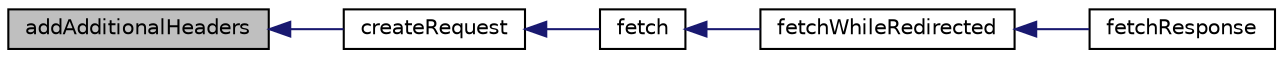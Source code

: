 digraph "addAdditionalHeaders"
{
  edge [fontname="Helvetica",fontsize="10",labelfontname="Helvetica",labelfontsize="10"];
  node [fontname="Helvetica",fontsize="10",shape=record];
  rankdir="LR";
  Node1 [label="addAdditionalHeaders",height=0.2,width=0.4,color="black", fillcolor="grey75", style="filled" fontcolor="black"];
  Node1 -> Node2 [dir="back",color="midnightblue",fontsize="10",style="solid",fontname="Helvetica"];
  Node2 [label="createRequest",height=0.2,width=0.4,color="black", fillcolor="white", style="filled",URL="$class_simple_user_agent.html#a0749b10cef3b71265b4fadaab05f607e"];
  Node2 -> Node3 [dir="back",color="midnightblue",fontsize="10",style="solid",fontname="Helvetica"];
  Node3 [label="fetch",height=0.2,width=0.4,color="black", fillcolor="white", style="filled",URL="$class_simple_user_agent.html#adf5ea10e75709c7e1b26acb59efaebfc"];
  Node3 -> Node4 [dir="back",color="midnightblue",fontsize="10",style="solid",fontname="Helvetica"];
  Node4 [label="fetchWhileRedirected",height=0.2,width=0.4,color="black", fillcolor="white", style="filled",URL="$class_simple_user_agent.html#aaf48fd0453fb5254b4f425e3ac4dfa3c"];
  Node4 -> Node5 [dir="back",color="midnightblue",fontsize="10",style="solid",fontname="Helvetica"];
  Node5 [label="fetchResponse",height=0.2,width=0.4,color="black", fillcolor="white", style="filled",URL="$class_simple_user_agent.html#a429533e5f8f706041f3956898f08e037"];
}
